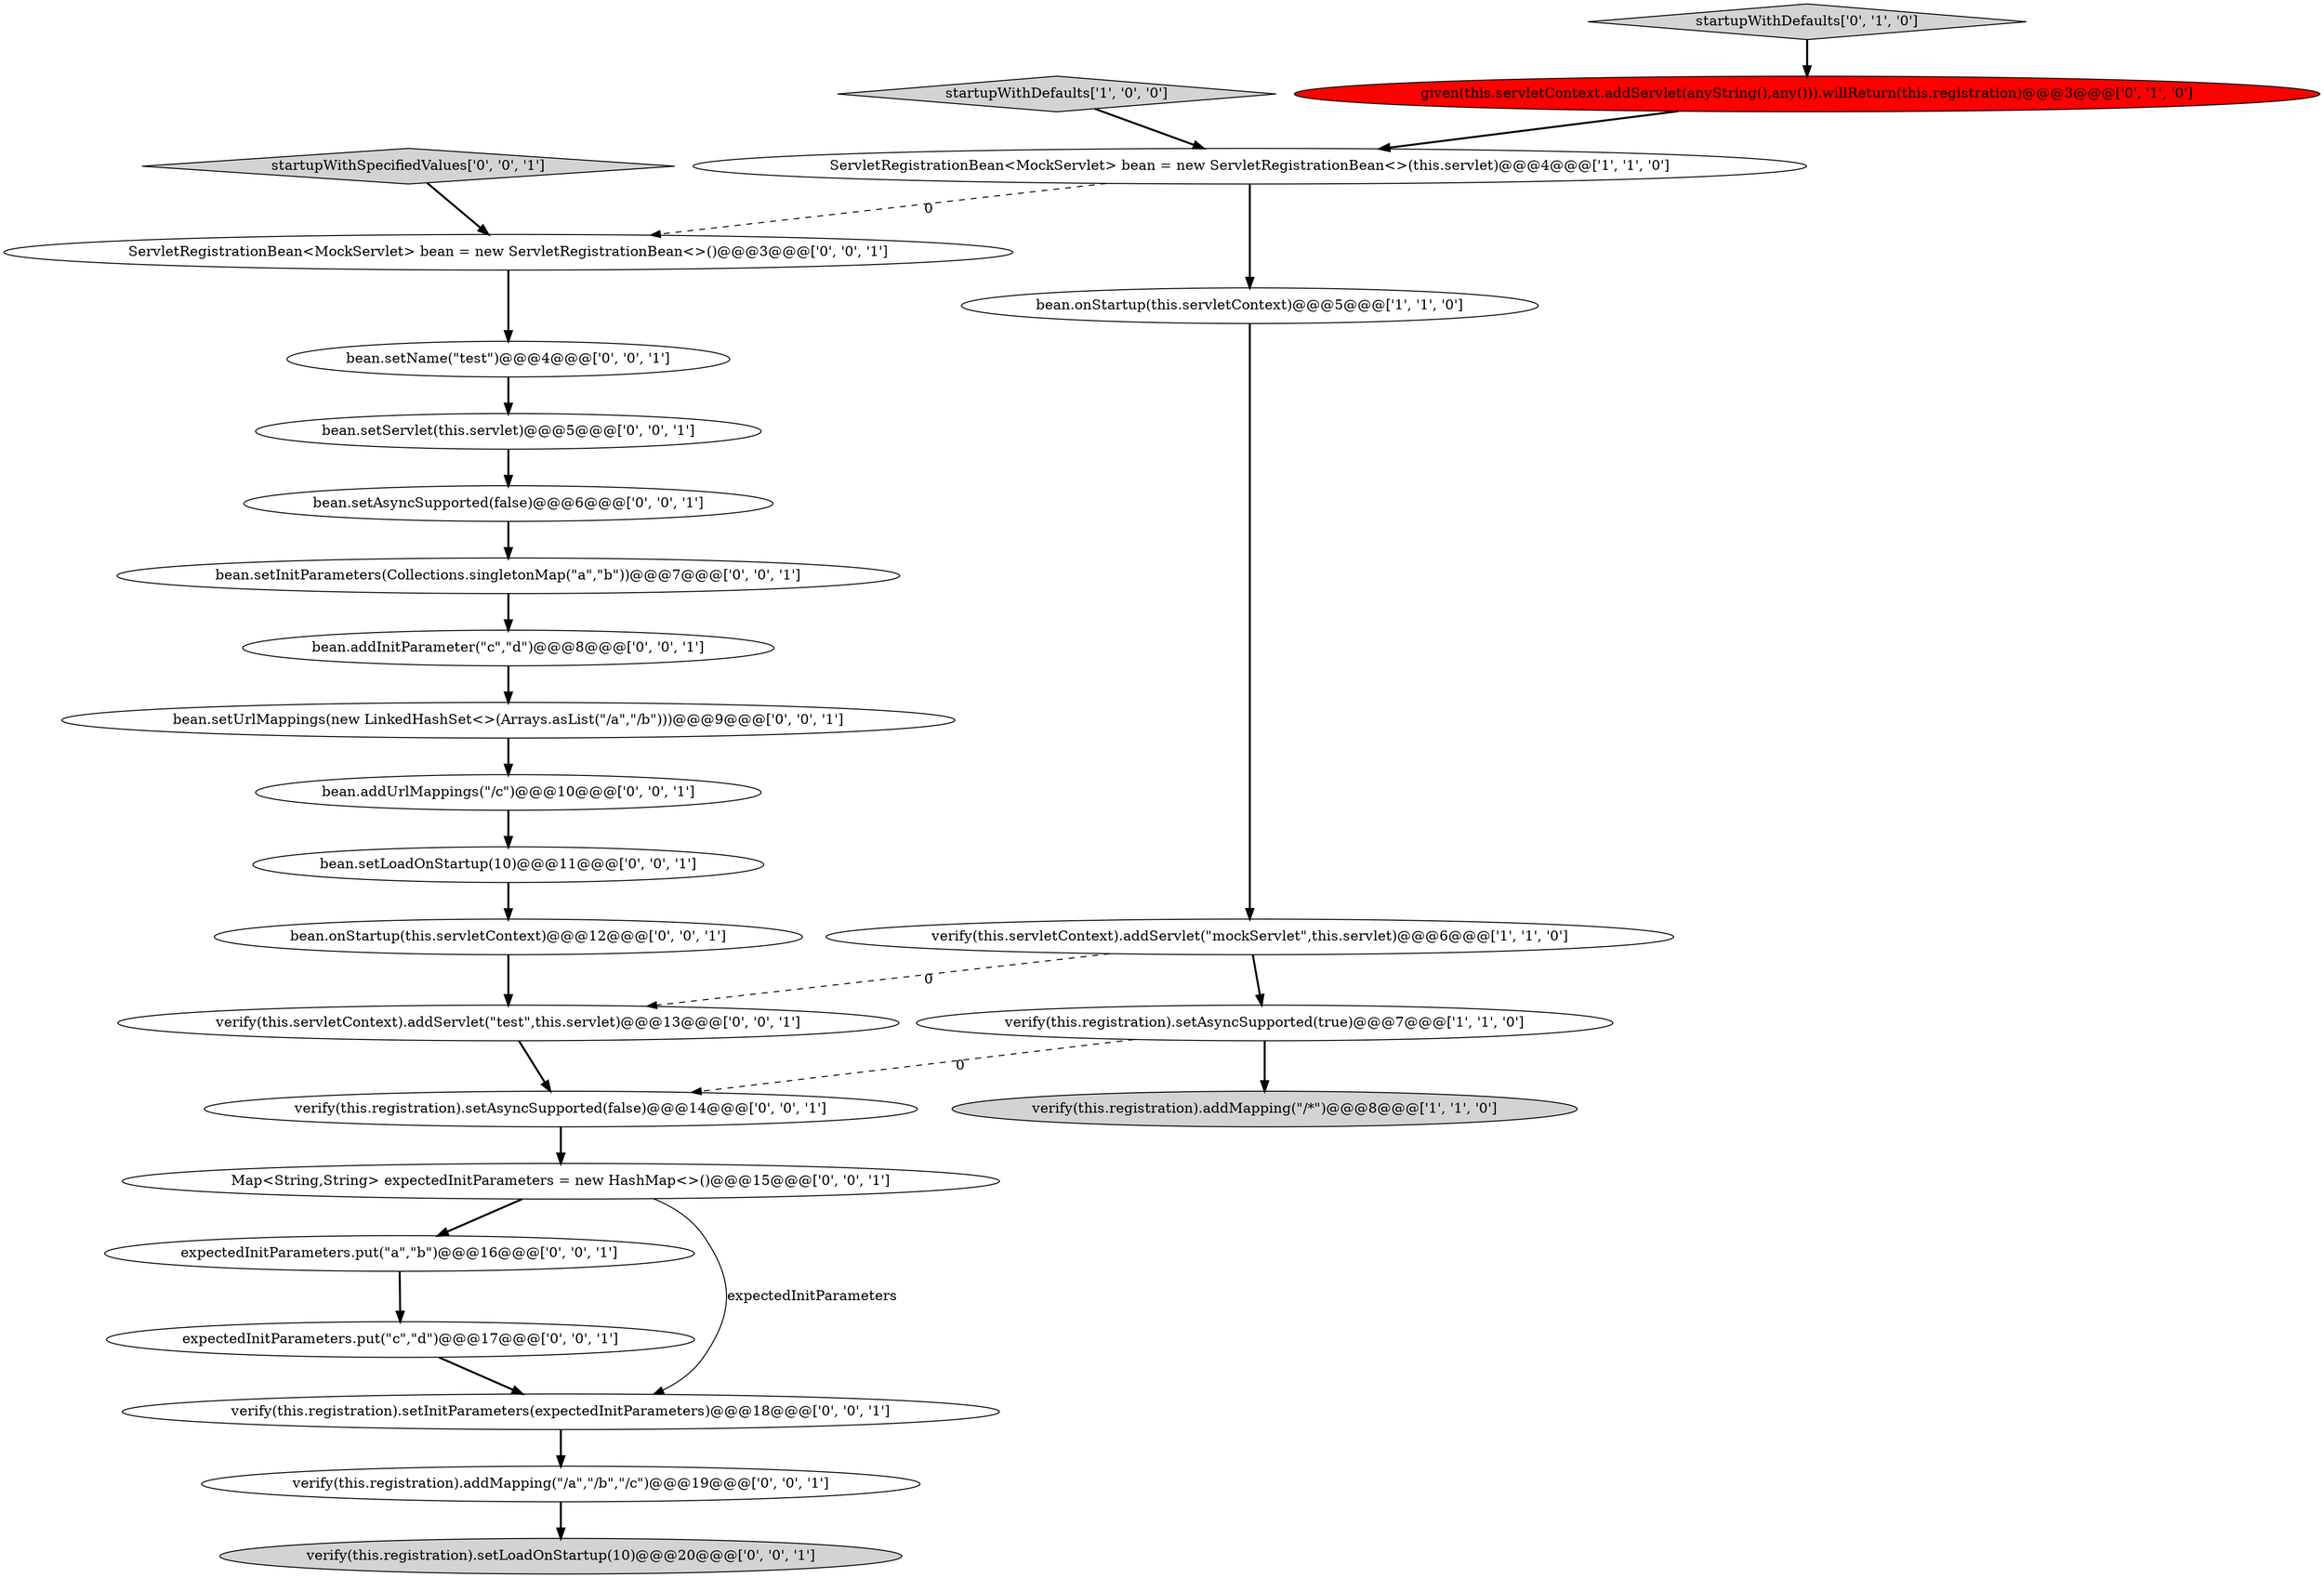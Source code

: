 digraph {
3 [style = filled, label = "verify(this.registration).setAsyncSupported(true)@@@7@@@['1', '1', '0']", fillcolor = white, shape = ellipse image = "AAA0AAABBB1BBB"];
4 [style = filled, label = "verify(this.registration).addMapping(\"/*\")@@@8@@@['1', '1', '0']", fillcolor = lightgray, shape = ellipse image = "AAA0AAABBB1BBB"];
0 [style = filled, label = "ServletRegistrationBean<MockServlet> bean = new ServletRegistrationBean<>(this.servlet)@@@4@@@['1', '1', '0']", fillcolor = white, shape = ellipse image = "AAA0AAABBB1BBB"];
17 [style = filled, label = "bean.setInitParameters(Collections.singletonMap(\"a\",\"b\"))@@@7@@@['0', '0', '1']", fillcolor = white, shape = ellipse image = "AAA0AAABBB3BBB"];
10 [style = filled, label = "expectedInitParameters.put(\"a\",\"b\")@@@16@@@['0', '0', '1']", fillcolor = white, shape = ellipse image = "AAA0AAABBB3BBB"];
19 [style = filled, label = "verify(this.registration).setAsyncSupported(false)@@@14@@@['0', '0', '1']", fillcolor = white, shape = ellipse image = "AAA0AAABBB3BBB"];
2 [style = filled, label = "startupWithDefaults['1', '0', '0']", fillcolor = lightgray, shape = diamond image = "AAA0AAABBB1BBB"];
8 [style = filled, label = "ServletRegistrationBean<MockServlet> bean = new ServletRegistrationBean<>()@@@3@@@['0', '0', '1']", fillcolor = white, shape = ellipse image = "AAA0AAABBB3BBB"];
13 [style = filled, label = "verify(this.registration).setLoadOnStartup(10)@@@20@@@['0', '0', '1']", fillcolor = lightgray, shape = ellipse image = "AAA0AAABBB3BBB"];
11 [style = filled, label = "verify(this.registration).addMapping(\"/a\",\"/b\",\"/c\")@@@19@@@['0', '0', '1']", fillcolor = white, shape = ellipse image = "AAA0AAABBB3BBB"];
16 [style = filled, label = "verify(this.registration).setInitParameters(expectedInitParameters)@@@18@@@['0', '0', '1']", fillcolor = white, shape = ellipse image = "AAA0AAABBB3BBB"];
20 [style = filled, label = "verify(this.servletContext).addServlet(\"test\",this.servlet)@@@13@@@['0', '0', '1']", fillcolor = white, shape = ellipse image = "AAA0AAABBB3BBB"];
15 [style = filled, label = "startupWithSpecifiedValues['0', '0', '1']", fillcolor = lightgray, shape = diamond image = "AAA0AAABBB3BBB"];
12 [style = filled, label = "bean.addUrlMappings(\"/c\")@@@10@@@['0', '0', '1']", fillcolor = white, shape = ellipse image = "AAA0AAABBB3BBB"];
22 [style = filled, label = "Map<String,String> expectedInitParameters = new HashMap<>()@@@15@@@['0', '0', '1']", fillcolor = white, shape = ellipse image = "AAA0AAABBB3BBB"];
26 [style = filled, label = "bean.setLoadOnStartup(10)@@@11@@@['0', '0', '1']", fillcolor = white, shape = ellipse image = "AAA0AAABBB3BBB"];
6 [style = filled, label = "startupWithDefaults['0', '1', '0']", fillcolor = lightgray, shape = diamond image = "AAA0AAABBB2BBB"];
14 [style = filled, label = "bean.addInitParameter(\"c\",\"d\")@@@8@@@['0', '0', '1']", fillcolor = white, shape = ellipse image = "AAA0AAABBB3BBB"];
23 [style = filled, label = "bean.setName(\"test\")@@@4@@@['0', '0', '1']", fillcolor = white, shape = ellipse image = "AAA0AAABBB3BBB"];
7 [style = filled, label = "given(this.servletContext.addServlet(anyString(),any())).willReturn(this.registration)@@@3@@@['0', '1', '0']", fillcolor = red, shape = ellipse image = "AAA1AAABBB2BBB"];
25 [style = filled, label = "bean.setAsyncSupported(false)@@@6@@@['0', '0', '1']", fillcolor = white, shape = ellipse image = "AAA0AAABBB3BBB"];
5 [style = filled, label = "bean.onStartup(this.servletContext)@@@5@@@['1', '1', '0']", fillcolor = white, shape = ellipse image = "AAA0AAABBB1BBB"];
24 [style = filled, label = "bean.setServlet(this.servlet)@@@5@@@['0', '0', '1']", fillcolor = white, shape = ellipse image = "AAA0AAABBB3BBB"];
1 [style = filled, label = "verify(this.servletContext).addServlet(\"mockServlet\",this.servlet)@@@6@@@['1', '1', '0']", fillcolor = white, shape = ellipse image = "AAA0AAABBB1BBB"];
9 [style = filled, label = "bean.onStartup(this.servletContext)@@@12@@@['0', '0', '1']", fillcolor = white, shape = ellipse image = "AAA0AAABBB3BBB"];
18 [style = filled, label = "expectedInitParameters.put(\"c\",\"d\")@@@17@@@['0', '0', '1']", fillcolor = white, shape = ellipse image = "AAA0AAABBB3BBB"];
21 [style = filled, label = "bean.setUrlMappings(new LinkedHashSet<>(Arrays.asList(\"/a\",\"/b\")))@@@9@@@['0', '0', '1']", fillcolor = white, shape = ellipse image = "AAA0AAABBB3BBB"];
22->16 [style = solid, label="expectedInitParameters"];
10->18 [style = bold, label=""];
16->11 [style = bold, label=""];
8->23 [style = bold, label=""];
1->3 [style = bold, label=""];
26->9 [style = bold, label=""];
9->20 [style = bold, label=""];
7->0 [style = bold, label=""];
12->26 [style = bold, label=""];
3->4 [style = bold, label=""];
25->17 [style = bold, label=""];
3->19 [style = dashed, label="0"];
21->12 [style = bold, label=""];
1->20 [style = dashed, label="0"];
5->1 [style = bold, label=""];
23->24 [style = bold, label=""];
2->0 [style = bold, label=""];
17->14 [style = bold, label=""];
24->25 [style = bold, label=""];
11->13 [style = bold, label=""];
22->10 [style = bold, label=""];
0->8 [style = dashed, label="0"];
6->7 [style = bold, label=""];
20->19 [style = bold, label=""];
19->22 [style = bold, label=""];
15->8 [style = bold, label=""];
14->21 [style = bold, label=""];
0->5 [style = bold, label=""];
18->16 [style = bold, label=""];
}
